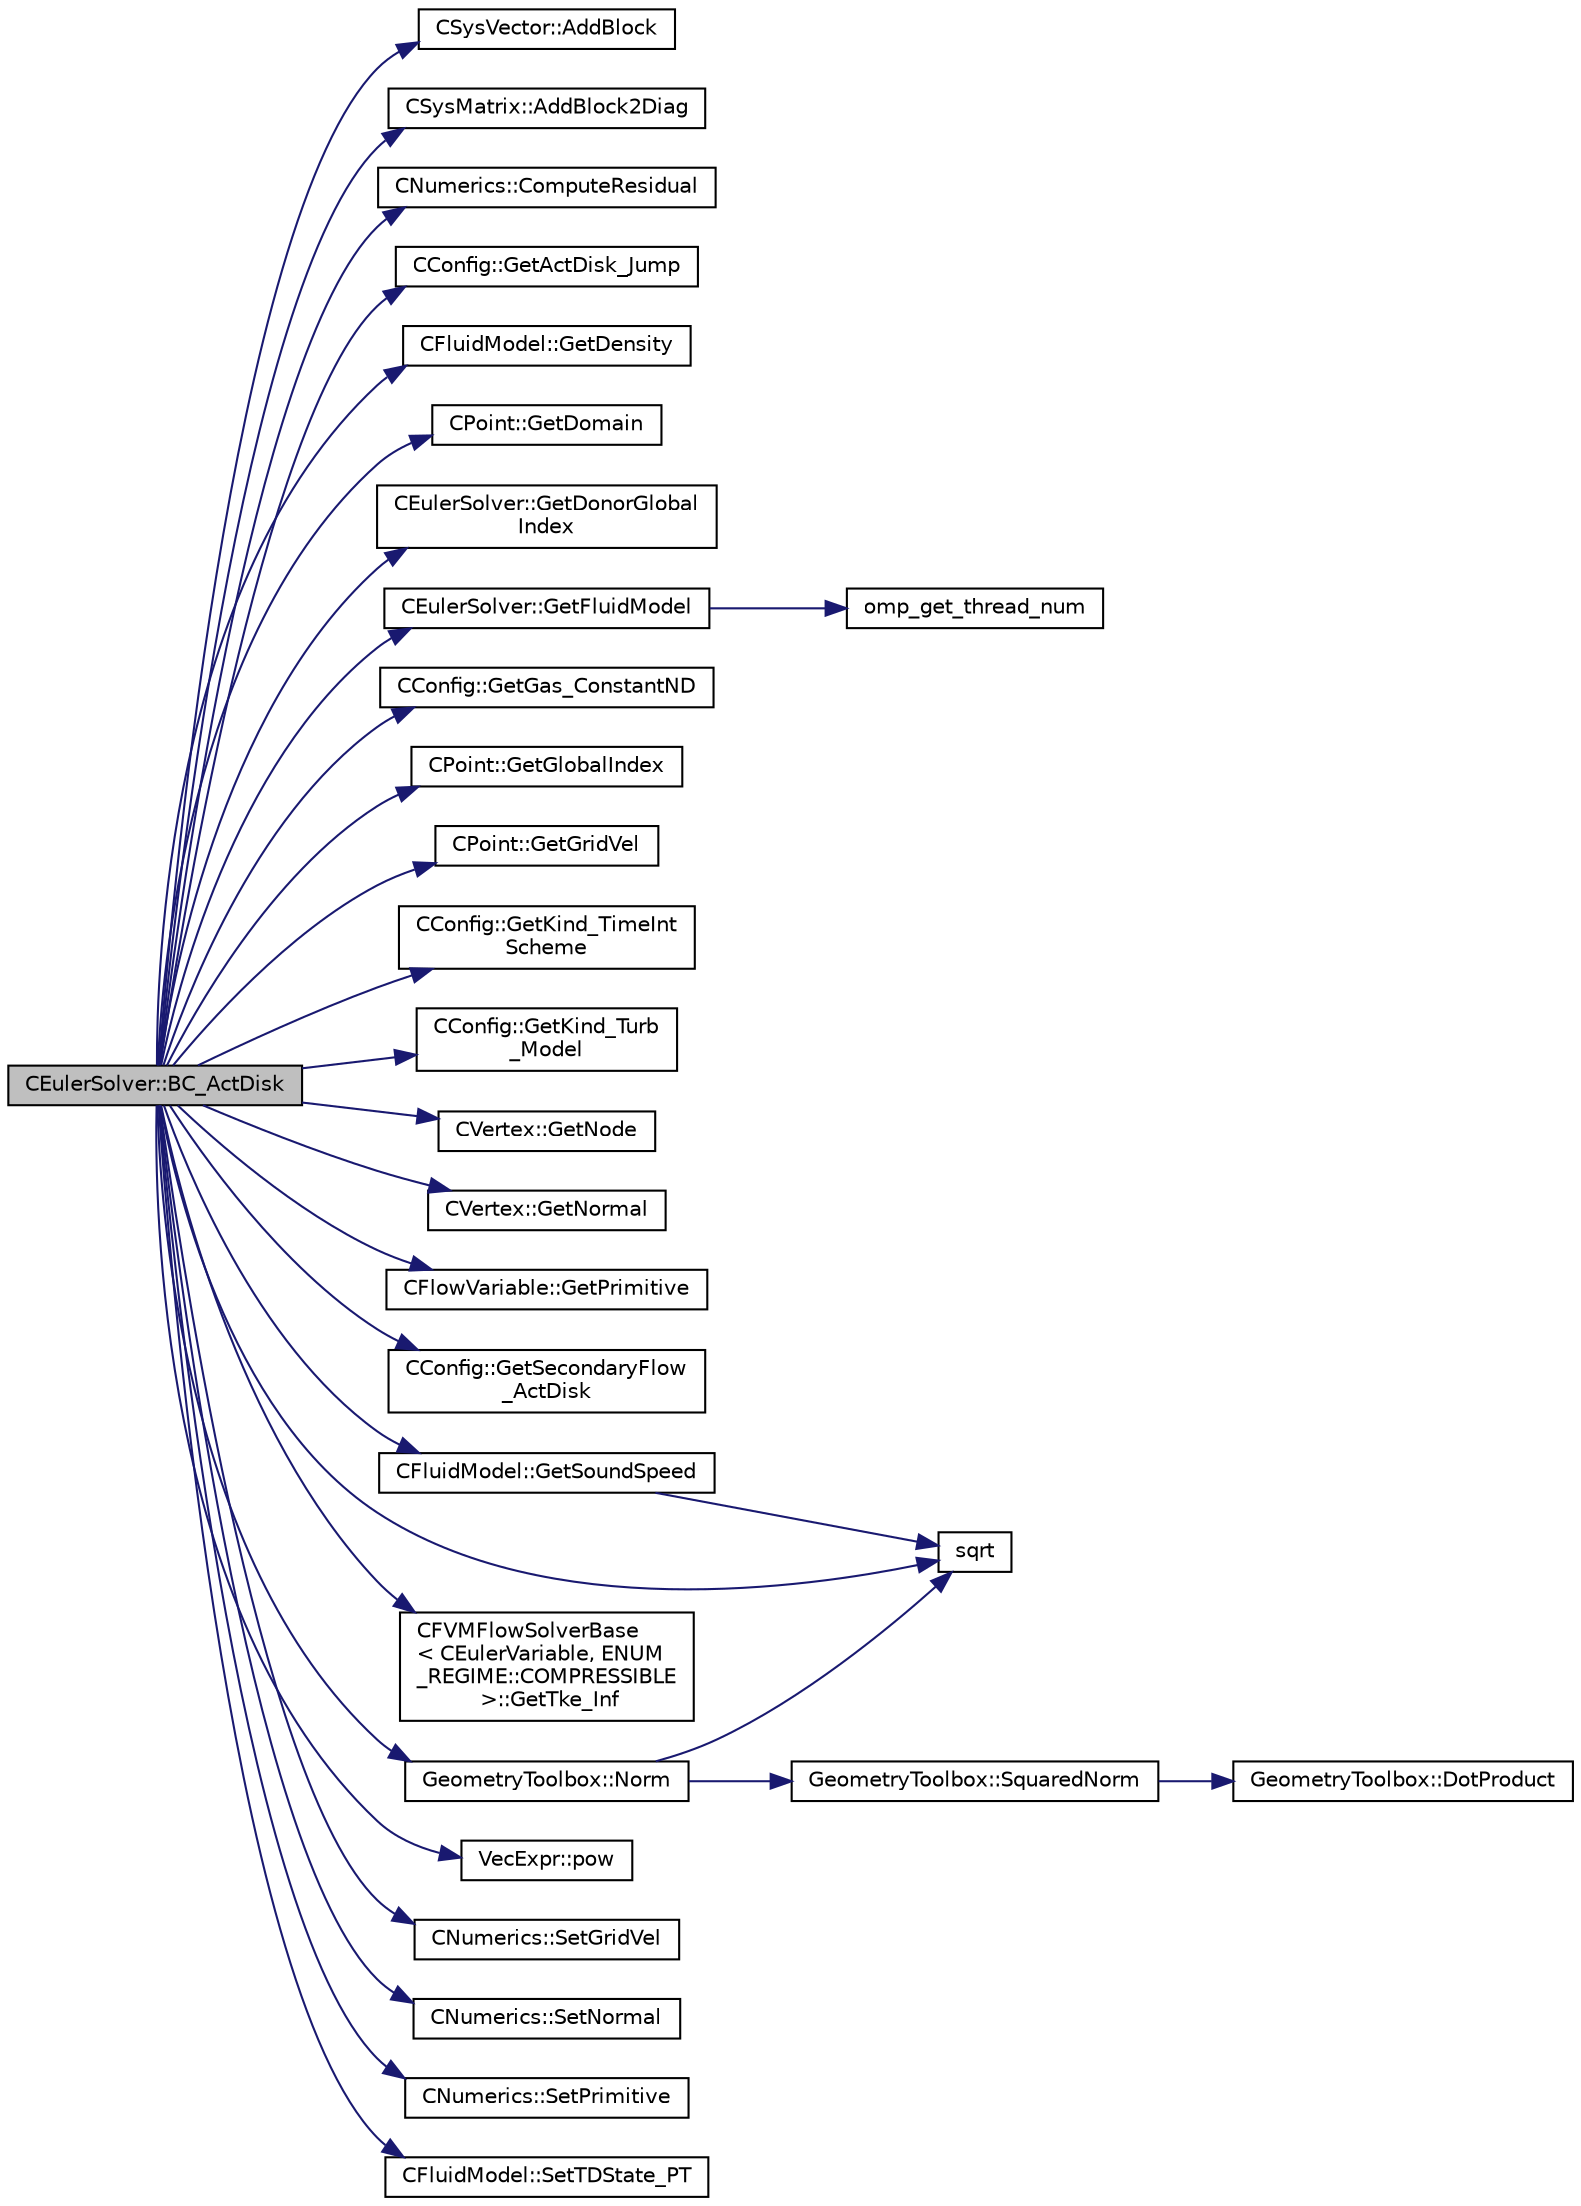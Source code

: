 digraph "CEulerSolver::BC_ActDisk"
{
 // LATEX_PDF_SIZE
  edge [fontname="Helvetica",fontsize="10",labelfontname="Helvetica",labelfontsize="10"];
  node [fontname="Helvetica",fontsize="10",shape=record];
  rankdir="LR";
  Node1 [label="CEulerSolver::BC_ActDisk",height=0.2,width=0.4,color="black", fillcolor="grey75", style="filled", fontcolor="black",tooltip="Impose an actuator disk inlet boundary condition."];
  Node1 -> Node2 [color="midnightblue",fontsize="10",style="solid",fontname="Helvetica"];
  Node2 [label="CSysVector::AddBlock",height=0.2,width=0.4,color="black", fillcolor="white", style="filled",URL="$classCSysVector.html#aa463275cba394503a9778529fdaa4494",tooltip="Add \"block\" to the vector, see SetBlock."];
  Node1 -> Node3 [color="midnightblue",fontsize="10",style="solid",fontname="Helvetica"];
  Node3 [label="CSysMatrix::AddBlock2Diag",height=0.2,width=0.4,color="black", fillcolor="white", style="filled",URL="$classCSysMatrix.html#a5a4ef7eeb7f009450f575660108ed7be",tooltip="Non overwrite version of SetBlock2Diag, also with scaling."];
  Node1 -> Node4 [color="midnightblue",fontsize="10",style="solid",fontname="Helvetica"];
  Node4 [label="CNumerics::ComputeResidual",height=0.2,width=0.4,color="black", fillcolor="white", style="filled",URL="$classCNumerics.html#aa0ca13663a047ef2640b377b33875e29",tooltip="Compute the numerical residual."];
  Node1 -> Node5 [color="midnightblue",fontsize="10",style="solid",fontname="Helvetica"];
  Node5 [label="CConfig::GetActDisk_Jump",height=0.2,width=0.4,color="black", fillcolor="white", style="filled",URL="$classCConfig.html#a7e61d38d5ea9b75094b2faed23df7d07",tooltip="Get the format of the output solution."];
  Node1 -> Node6 [color="midnightblue",fontsize="10",style="solid",fontname="Helvetica"];
  Node6 [label="CFluidModel::GetDensity",height=0.2,width=0.4,color="black", fillcolor="white", style="filled",URL="$classCFluidModel.html#aea74264efe7875c6f8c0aa62e3ccd62a",tooltip="Get fluid density."];
  Node1 -> Node7 [color="midnightblue",fontsize="10",style="solid",fontname="Helvetica"];
  Node7 [label="CPoint::GetDomain",height=0.2,width=0.4,color="black", fillcolor="white", style="filled",URL="$classCPoint.html#aa58a27b602e47ddcad22ae74a5c6bc81",tooltip="For parallel computation, its indicates if a point must be computed or not."];
  Node1 -> Node8 [color="midnightblue",fontsize="10",style="solid",fontname="Helvetica"];
  Node8 [label="CEulerSolver::GetDonorGlobal\lIndex",height=0.2,width=0.4,color="black", fillcolor="white", style="filled",URL="$classCEulerSolver.html#af5eaecd8d1a2f60f2f08a982b96aee6a",tooltip="Value of the characteristic global index at the boundaries."];
  Node1 -> Node9 [color="midnightblue",fontsize="10",style="solid",fontname="Helvetica"];
  Node9 [label="CEulerSolver::GetFluidModel",height=0.2,width=0.4,color="black", fillcolor="white", style="filled",URL="$classCEulerSolver.html#accba81bb7af172dea84d9d1826cab862",tooltip="Compute the pressure at the infinity."];
  Node9 -> Node10 [color="midnightblue",fontsize="10",style="solid",fontname="Helvetica"];
  Node10 [label="omp_get_thread_num",height=0.2,width=0.4,color="black", fillcolor="white", style="filled",URL="$omp__structure_8hpp.html#aad63dd7e34961dbbd2e8774e7f6bc2d0",tooltip="Index of current thread, akin to MPI rank."];
  Node1 -> Node11 [color="midnightblue",fontsize="10",style="solid",fontname="Helvetica"];
  Node11 [label="CConfig::GetGas_ConstantND",height=0.2,width=0.4,color="black", fillcolor="white", style="filled",URL="$classCConfig.html#a1431ababf767a9f74ff74fe9ef647957",tooltip="Get the value of specific gas constant."];
  Node1 -> Node12 [color="midnightblue",fontsize="10",style="solid",fontname="Helvetica"];
  Node12 [label="CPoint::GetGlobalIndex",height=0.2,width=0.4,color="black", fillcolor="white", style="filled",URL="$classCPoint.html#a8a53865a92d645b1b74c4d817b4aae10",tooltip="Get the global index in a parallel computation."];
  Node1 -> Node13 [color="midnightblue",fontsize="10",style="solid",fontname="Helvetica"];
  Node13 [label="CPoint::GetGridVel",height=0.2,width=0.4,color="black", fillcolor="white", style="filled",URL="$classCPoint.html#a65d855a9c2ad2971546038b34acd5b92",tooltip="Get the value of the grid velocity at the point."];
  Node1 -> Node14 [color="midnightblue",fontsize="10",style="solid",fontname="Helvetica"];
  Node14 [label="CConfig::GetKind_TimeInt\lScheme",height=0.2,width=0.4,color="black", fillcolor="white", style="filled",URL="$classCConfig.html#ad16f71356f146b530fb1fbb45444525c",tooltip="Get the kind of time integration method."];
  Node1 -> Node15 [color="midnightblue",fontsize="10",style="solid",fontname="Helvetica"];
  Node15 [label="CConfig::GetKind_Turb\l_Model",height=0.2,width=0.4,color="black", fillcolor="white", style="filled",URL="$classCConfig.html#a42cf888b42ce34079b2e3987bbf147dd",tooltip="Get the kind of the turbulence model."];
  Node1 -> Node16 [color="midnightblue",fontsize="10",style="solid",fontname="Helvetica"];
  Node16 [label="CVertex::GetNode",height=0.2,width=0.4,color="black", fillcolor="white", style="filled",URL="$classCVertex.html#ad568da06e7191358d3a09a1bee71cdb5",tooltip="Get the node of the vertex."];
  Node1 -> Node17 [color="midnightblue",fontsize="10",style="solid",fontname="Helvetica"];
  Node17 [label="CVertex::GetNormal",height=0.2,width=0.4,color="black", fillcolor="white", style="filled",URL="$classCVertex.html#a57cacfe764770e6c0e54c278cb584f7c",tooltip="Copy the the normal vector of a face."];
  Node1 -> Node18 [color="midnightblue",fontsize="10",style="solid",fontname="Helvetica"];
  Node18 [label="CFlowVariable::GetPrimitive",height=0.2,width=0.4,color="black", fillcolor="white", style="filled",URL="$classCFlowVariable.html#a852271c741f1e7cdb1d391941266d344",tooltip="Get a primitive variable."];
  Node1 -> Node19 [color="midnightblue",fontsize="10",style="solid",fontname="Helvetica"];
  Node19 [label="CConfig::GetSecondaryFlow\l_ActDisk",height=0.2,width=0.4,color="black", fillcolor="white", style="filled",URL="$classCConfig.html#af0b605da27c117fb3f5b38777dd46f8c",tooltip="Get the value of the non-dimensionalized actuator disk turbulence intensity."];
  Node1 -> Node20 [color="midnightblue",fontsize="10",style="solid",fontname="Helvetica"];
  Node20 [label="CFluidModel::GetSoundSpeed",height=0.2,width=0.4,color="black", fillcolor="white", style="filled",URL="$classCFluidModel.html#a114d121d918607fe923446ad733b2c62",tooltip="Get fluid speed of sound."];
  Node20 -> Node21 [color="midnightblue",fontsize="10",style="solid",fontname="Helvetica"];
  Node21 [label="sqrt",height=0.2,width=0.4,color="black", fillcolor="white", style="filled",URL="$group__SIMD.html#ga54a1925ab40fb4249ea255072520de35",tooltip=" "];
  Node1 -> Node22 [color="midnightblue",fontsize="10",style="solid",fontname="Helvetica"];
  Node22 [label="CFVMFlowSolverBase\l\< CEulerVariable, ENUM\l_REGIME::COMPRESSIBLE\l \>::GetTke_Inf",height=0.2,width=0.4,color="black", fillcolor="white", style="filled",URL="$classCFVMFlowSolverBase.html#a8079f4ff43753428e768f14a2ae71e23",tooltip="Get the turbulent kinetic energy at the infinity."];
  Node1 -> Node23 [color="midnightblue",fontsize="10",style="solid",fontname="Helvetica"];
  Node23 [label="GeometryToolbox::Norm",height=0.2,width=0.4,color="black", fillcolor="white", style="filled",URL="$group__GeometryToolbox.html#gad8b24e50333c9a8378f7abf18222f36a",tooltip=" "];
  Node23 -> Node21 [color="midnightblue",fontsize="10",style="solid",fontname="Helvetica"];
  Node23 -> Node24 [color="midnightblue",fontsize="10",style="solid",fontname="Helvetica"];
  Node24 [label="GeometryToolbox::SquaredNorm",height=0.2,width=0.4,color="black", fillcolor="white", style="filled",URL="$group__GeometryToolbox.html#ga98c9b9314cc6352c9bba49b8cfb4b056",tooltip=" "];
  Node24 -> Node25 [color="midnightblue",fontsize="10",style="solid",fontname="Helvetica"];
  Node25 [label="GeometryToolbox::DotProduct",height=0.2,width=0.4,color="black", fillcolor="white", style="filled",URL="$group__GeometryToolbox.html#ga7ec3e1e20fab73dbf0159fe38492cc89",tooltip=" "];
  Node1 -> Node26 [color="midnightblue",fontsize="10",style="solid",fontname="Helvetica"];
  Node26 [label="VecExpr::pow",height=0.2,width=0.4,color="black", fillcolor="white", style="filled",URL="$group__VecExpr.html#ga7fb255e1f2a1773d3cc6ff7bee1aadd2",tooltip=" "];
  Node1 -> Node27 [color="midnightblue",fontsize="10",style="solid",fontname="Helvetica"];
  Node27 [label="CNumerics::SetGridVel",height=0.2,width=0.4,color="black", fillcolor="white", style="filled",URL="$classCNumerics.html#a3f116b5718153aefee7a22735797af29",tooltip="Set the velocity of the computational grid."];
  Node1 -> Node28 [color="midnightblue",fontsize="10",style="solid",fontname="Helvetica"];
  Node28 [label="CNumerics::SetNormal",height=0.2,width=0.4,color="black", fillcolor="white", style="filled",URL="$classCNumerics.html#a93fd2262832ae5081317548f2f9cdbb3",tooltip="Set the value of the normal vector to the face between two points."];
  Node1 -> Node29 [color="midnightblue",fontsize="10",style="solid",fontname="Helvetica"];
  Node29 [label="CNumerics::SetPrimitive",height=0.2,width=0.4,color="black", fillcolor="white", style="filled",URL="$classCNumerics.html#a028c500ba7ce96d3af061fc8218f76f1",tooltip="Set the value of the primitive variables."];
  Node1 -> Node30 [color="midnightblue",fontsize="10",style="solid",fontname="Helvetica"];
  Node30 [label="CFluidModel::SetTDState_PT",height=0.2,width=0.4,color="black", fillcolor="white", style="filled",URL="$classCFluidModel.html#a32d65726b075ea29a29f806d12cf0a5a",tooltip="virtual member that would be different for each gas model implemented"];
  Node1 -> Node21 [color="midnightblue",fontsize="10",style="solid",fontname="Helvetica"];
}

